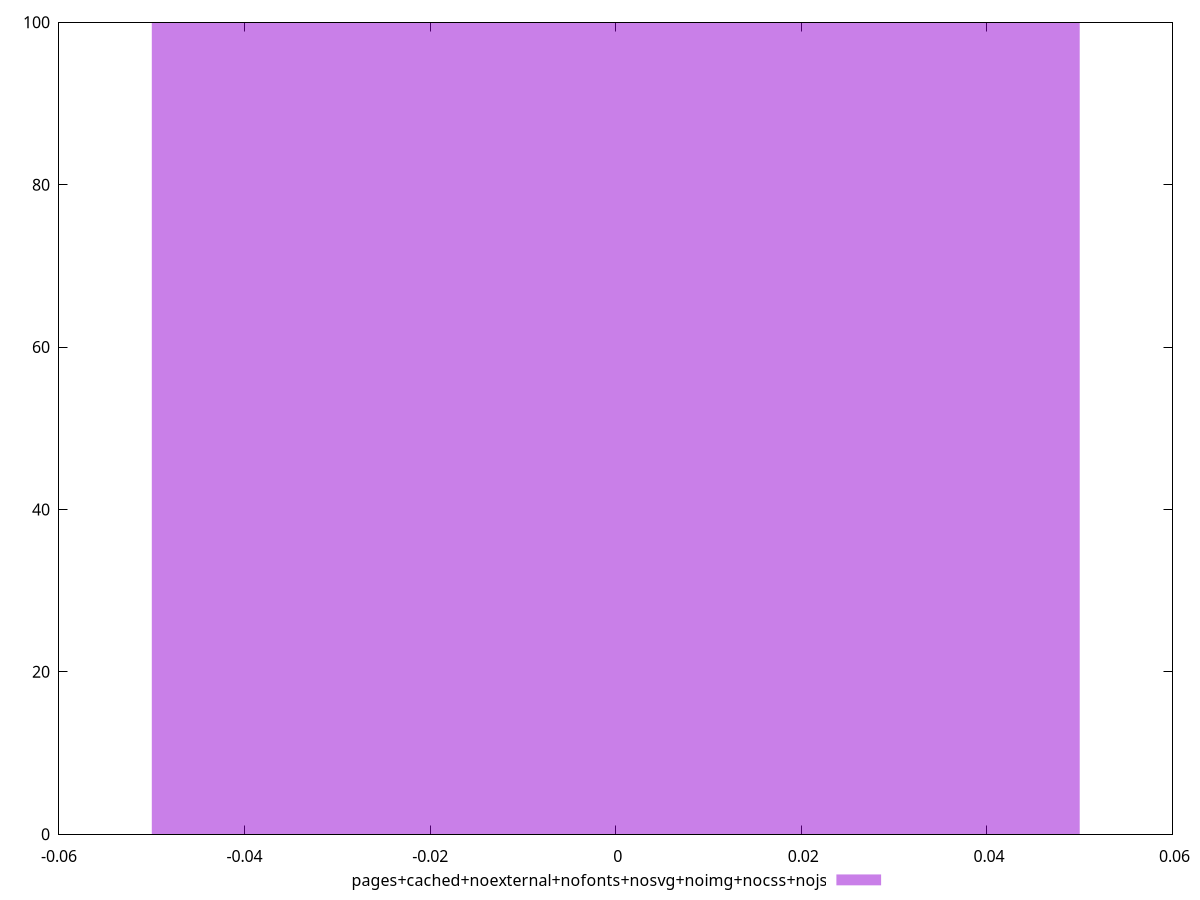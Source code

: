 $_pagesCachedNoexternalNofontsNosvgNoimgNocssNojs <<EOF
0 100
EOF
set key outside below
set terminal pngcairo
set output "report_00006_2020-11-02T20-21-41.718Z/legacy-javascript/pages+cached+noexternal+nofonts+nosvg+noimg+nocss+nojs//raw_hist.png"
set yrange [0:100]
set boxwidth 0.1
set style fill transparent solid 0.5 noborder
plot $_pagesCachedNoexternalNofontsNosvgNoimgNocssNojs title "pages+cached+noexternal+nofonts+nosvg+noimg+nocss+nojs" with boxes ,